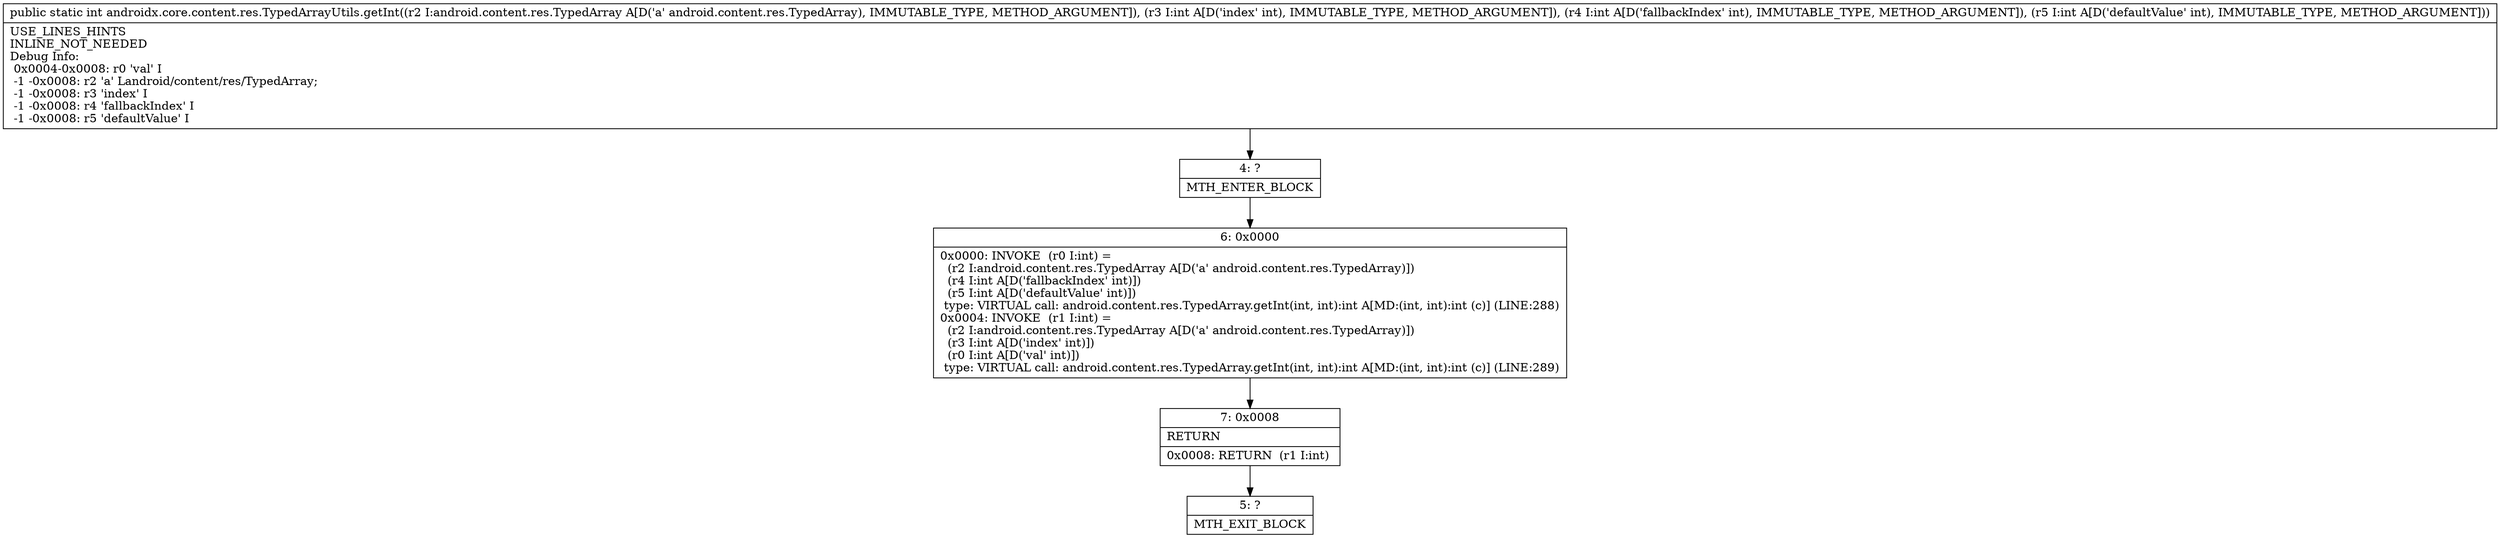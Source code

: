 digraph "CFG forandroidx.core.content.res.TypedArrayUtils.getInt(Landroid\/content\/res\/TypedArray;III)I" {
Node_4 [shape=record,label="{4\:\ ?|MTH_ENTER_BLOCK\l}"];
Node_6 [shape=record,label="{6\:\ 0x0000|0x0000: INVOKE  (r0 I:int) = \l  (r2 I:android.content.res.TypedArray A[D('a' android.content.res.TypedArray)])\l  (r4 I:int A[D('fallbackIndex' int)])\l  (r5 I:int A[D('defaultValue' int)])\l type: VIRTUAL call: android.content.res.TypedArray.getInt(int, int):int A[MD:(int, int):int (c)] (LINE:288)\l0x0004: INVOKE  (r1 I:int) = \l  (r2 I:android.content.res.TypedArray A[D('a' android.content.res.TypedArray)])\l  (r3 I:int A[D('index' int)])\l  (r0 I:int A[D('val' int)])\l type: VIRTUAL call: android.content.res.TypedArray.getInt(int, int):int A[MD:(int, int):int (c)] (LINE:289)\l}"];
Node_7 [shape=record,label="{7\:\ 0x0008|RETURN\l|0x0008: RETURN  (r1 I:int) \l}"];
Node_5 [shape=record,label="{5\:\ ?|MTH_EXIT_BLOCK\l}"];
MethodNode[shape=record,label="{public static int androidx.core.content.res.TypedArrayUtils.getInt((r2 I:android.content.res.TypedArray A[D('a' android.content.res.TypedArray), IMMUTABLE_TYPE, METHOD_ARGUMENT]), (r3 I:int A[D('index' int), IMMUTABLE_TYPE, METHOD_ARGUMENT]), (r4 I:int A[D('fallbackIndex' int), IMMUTABLE_TYPE, METHOD_ARGUMENT]), (r5 I:int A[D('defaultValue' int), IMMUTABLE_TYPE, METHOD_ARGUMENT]))  | USE_LINES_HINTS\lINLINE_NOT_NEEDED\lDebug Info:\l  0x0004\-0x0008: r0 'val' I\l  \-1 \-0x0008: r2 'a' Landroid\/content\/res\/TypedArray;\l  \-1 \-0x0008: r3 'index' I\l  \-1 \-0x0008: r4 'fallbackIndex' I\l  \-1 \-0x0008: r5 'defaultValue' I\l}"];
MethodNode -> Node_4;Node_4 -> Node_6;
Node_6 -> Node_7;
Node_7 -> Node_5;
}

